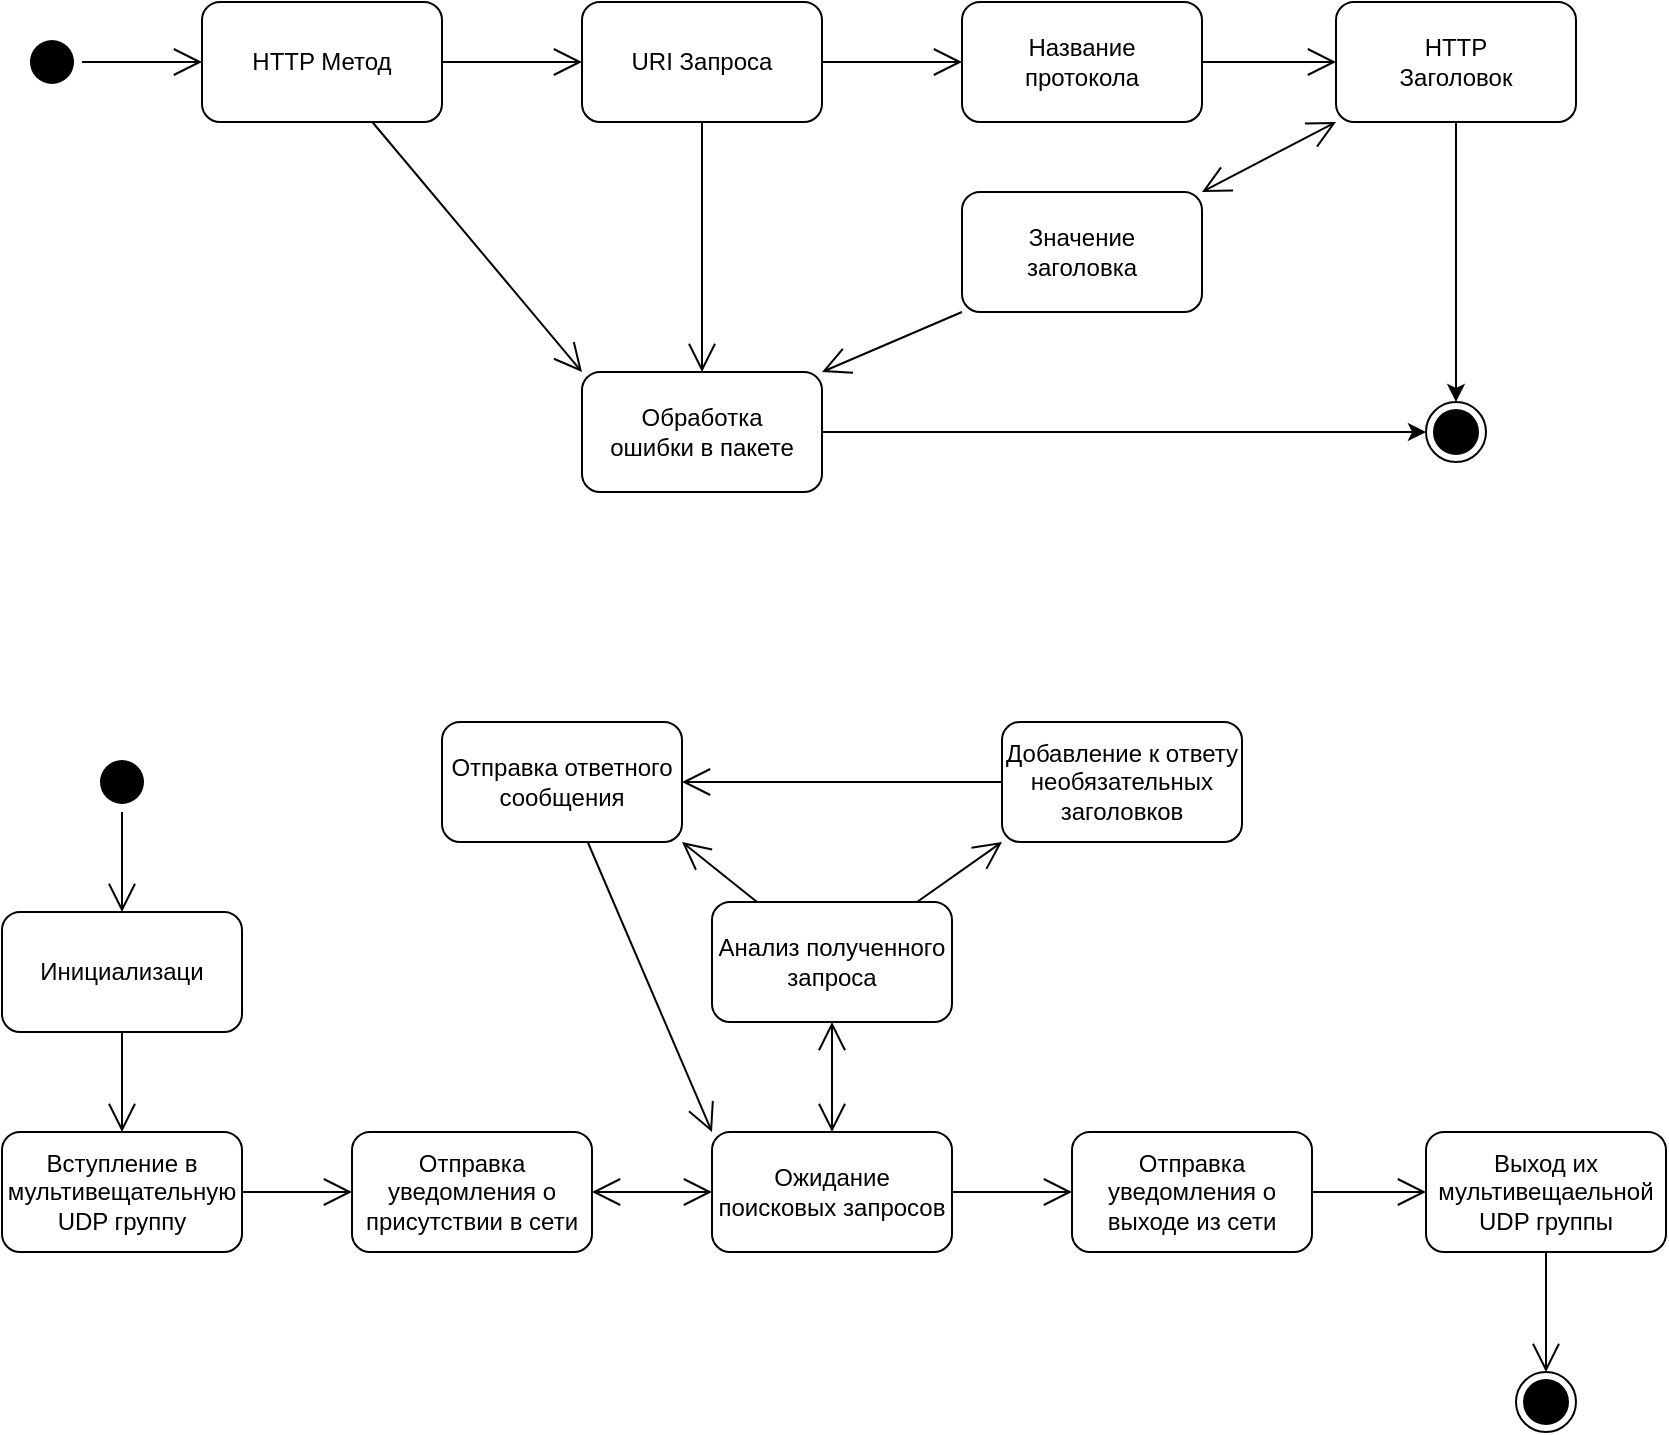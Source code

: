 <mxfile version="21.3.2" type="device">
  <diagram name="Страница 1" id="oJf6hHIVvruhPo8KJ5hZ">
    <mxGraphModel dx="2390" dy="1278" grid="1" gridSize="10" guides="1" tooltips="1" connect="1" arrows="1" fold="1" page="1" pageScale="1" pageWidth="827" pageHeight="1169" math="0" shadow="0">
      <root>
        <mxCell id="0" />
        <mxCell id="1" parent="0" />
        <mxCell id="D_8lGX1Cj5imtT_HQeAf-1" value="" style="ellipse;html=1;shape=endState;fillColor=#000000;strokeColor=#000000;" vertex="1" parent="1">
          <mxGeometry x="752" y="305" width="30" height="30" as="geometry" />
        </mxCell>
        <mxCell id="D_8lGX1Cj5imtT_HQeAf-9" style="edgeStyle=orthogonalEdgeStyle;rounded=0;orthogonalLoop=1;jettySize=auto;html=1;endSize=12;endArrow=open;endFill=0;" edge="1" parent="1" source="D_8lGX1Cj5imtT_HQeAf-2" target="D_8lGX1Cj5imtT_HQeAf-3">
          <mxGeometry relative="1" as="geometry" />
        </mxCell>
        <mxCell id="D_8lGX1Cj5imtT_HQeAf-2" value="" style="ellipse;html=1;shape=endState;fillColor=#000000;strokeColor=none;" vertex="1" parent="1">
          <mxGeometry x="50" y="120" width="30" height="30" as="geometry" />
        </mxCell>
        <mxCell id="D_8lGX1Cj5imtT_HQeAf-10" style="edgeStyle=orthogonalEdgeStyle;rounded=0;orthogonalLoop=1;jettySize=auto;html=1;endSize=12;endArrow=open;endFill=0;" edge="1" parent="1" source="D_8lGX1Cj5imtT_HQeAf-3" target="D_8lGX1Cj5imtT_HQeAf-4">
          <mxGeometry relative="1" as="geometry" />
        </mxCell>
        <mxCell id="D_8lGX1Cj5imtT_HQeAf-20" style="rounded=0;orthogonalLoop=1;jettySize=auto;html=1;entryX=0;entryY=0;entryDx=0;entryDy=0;endSize=12;endArrow=open;endFill=0;" edge="1" parent="1" source="D_8lGX1Cj5imtT_HQeAf-3" target="D_8lGX1Cj5imtT_HQeAf-8">
          <mxGeometry relative="1" as="geometry" />
        </mxCell>
        <mxCell id="D_8lGX1Cj5imtT_HQeAf-3" value="HTTP Метод" style="rounded=1;whiteSpace=wrap;html=1;" vertex="1" parent="1">
          <mxGeometry x="140" y="105" width="120" height="60" as="geometry" />
        </mxCell>
        <mxCell id="D_8lGX1Cj5imtT_HQeAf-11" style="edgeStyle=orthogonalEdgeStyle;rounded=0;orthogonalLoop=1;jettySize=auto;html=1;entryX=0;entryY=0.5;entryDx=0;entryDy=0;endSize=12;endArrow=open;endFill=0;" edge="1" parent="1" source="D_8lGX1Cj5imtT_HQeAf-4" target="D_8lGX1Cj5imtT_HQeAf-5">
          <mxGeometry relative="1" as="geometry" />
        </mxCell>
        <mxCell id="D_8lGX1Cj5imtT_HQeAf-19" style="edgeStyle=orthogonalEdgeStyle;rounded=0;orthogonalLoop=1;jettySize=auto;html=1;endSize=12;endArrow=open;endFill=0;" edge="1" parent="1" source="D_8lGX1Cj5imtT_HQeAf-4" target="D_8lGX1Cj5imtT_HQeAf-8">
          <mxGeometry relative="1" as="geometry" />
        </mxCell>
        <mxCell id="D_8lGX1Cj5imtT_HQeAf-4" value="URI Запроса&lt;br&gt;" style="rounded=1;whiteSpace=wrap;html=1;" vertex="1" parent="1">
          <mxGeometry x="330" y="105" width="120" height="60" as="geometry" />
        </mxCell>
        <mxCell id="D_8lGX1Cj5imtT_HQeAf-13" style="edgeStyle=orthogonalEdgeStyle;rounded=0;orthogonalLoop=1;jettySize=auto;html=1;entryX=0;entryY=0.5;entryDx=0;entryDy=0;endSize=12;endArrow=open;endFill=0;" edge="1" parent="1" source="D_8lGX1Cj5imtT_HQeAf-5" target="D_8lGX1Cj5imtT_HQeAf-6">
          <mxGeometry relative="1" as="geometry" />
        </mxCell>
        <mxCell id="D_8lGX1Cj5imtT_HQeAf-5" value="Название&lt;br&gt;протокола" style="rounded=1;whiteSpace=wrap;html=1;" vertex="1" parent="1">
          <mxGeometry x="520" y="105" width="120" height="60" as="geometry" />
        </mxCell>
        <mxCell id="D_8lGX1Cj5imtT_HQeAf-15" style="rounded=0;orthogonalLoop=1;jettySize=auto;html=1;exitX=0;exitY=1;exitDx=0;exitDy=0;entryX=1;entryY=0;entryDx=0;entryDy=0;endSize=12;endArrow=open;endFill=0;startArrow=open;startFill=0;startSize=12;" edge="1" parent="1" source="D_8lGX1Cj5imtT_HQeAf-6" target="D_8lGX1Cj5imtT_HQeAf-7">
          <mxGeometry relative="1" as="geometry" />
        </mxCell>
        <mxCell id="D_8lGX1Cj5imtT_HQeAf-17" style="edgeStyle=orthogonalEdgeStyle;rounded=0;orthogonalLoop=1;jettySize=auto;html=1;entryX=0.5;entryY=0;entryDx=0;entryDy=0;" edge="1" parent="1" source="D_8lGX1Cj5imtT_HQeAf-6" target="D_8lGX1Cj5imtT_HQeAf-1">
          <mxGeometry relative="1" as="geometry" />
        </mxCell>
        <mxCell id="D_8lGX1Cj5imtT_HQeAf-6" value="HTTP&lt;br&gt;Заголовок" style="rounded=1;whiteSpace=wrap;html=1;" vertex="1" parent="1">
          <mxGeometry x="707" y="105" width="120" height="60" as="geometry" />
        </mxCell>
        <mxCell id="D_8lGX1Cj5imtT_HQeAf-16" style="rounded=0;orthogonalLoop=1;jettySize=auto;html=1;exitX=0;exitY=1;exitDx=0;exitDy=0;entryX=1;entryY=0;entryDx=0;entryDy=0;endSize=12;endArrow=open;endFill=0;" edge="1" parent="1" source="D_8lGX1Cj5imtT_HQeAf-7" target="D_8lGX1Cj5imtT_HQeAf-8">
          <mxGeometry relative="1" as="geometry" />
        </mxCell>
        <mxCell id="D_8lGX1Cj5imtT_HQeAf-7" value="Значение &lt;br&gt;заголовка" style="rounded=1;whiteSpace=wrap;html=1;" vertex="1" parent="1">
          <mxGeometry x="520" y="200" width="120" height="60" as="geometry" />
        </mxCell>
        <mxCell id="D_8lGX1Cj5imtT_HQeAf-18" style="edgeStyle=orthogonalEdgeStyle;rounded=0;orthogonalLoop=1;jettySize=auto;html=1;" edge="1" parent="1" source="D_8lGX1Cj5imtT_HQeAf-8" target="D_8lGX1Cj5imtT_HQeAf-1">
          <mxGeometry relative="1" as="geometry" />
        </mxCell>
        <mxCell id="D_8lGX1Cj5imtT_HQeAf-8" value="Обработка&lt;br&gt;ошибки в пакете" style="rounded=1;whiteSpace=wrap;html=1;" vertex="1" parent="1">
          <mxGeometry x="330" y="290" width="120" height="60" as="geometry" />
        </mxCell>
        <mxCell id="D_8lGX1Cj5imtT_HQeAf-32" style="edgeStyle=orthogonalEdgeStyle;rounded=0;orthogonalLoop=1;jettySize=auto;html=1;endArrow=open;endFill=0;endSize=12;startSize=12;" edge="1" parent="1" source="D_8lGX1Cj5imtT_HQeAf-21" target="D_8lGX1Cj5imtT_HQeAf-22">
          <mxGeometry relative="1" as="geometry" />
        </mxCell>
        <mxCell id="D_8lGX1Cj5imtT_HQeAf-21" value="Инициализаци" style="rounded=1;whiteSpace=wrap;html=1;" vertex="1" parent="1">
          <mxGeometry x="40" y="560" width="120" height="60" as="geometry" />
        </mxCell>
        <mxCell id="D_8lGX1Cj5imtT_HQeAf-34" style="edgeStyle=orthogonalEdgeStyle;rounded=0;orthogonalLoop=1;jettySize=auto;html=1;endArrow=open;endFill=0;endSize=12;startSize=12;" edge="1" parent="1" source="D_8lGX1Cj5imtT_HQeAf-22" target="D_8lGX1Cj5imtT_HQeAf-23">
          <mxGeometry relative="1" as="geometry" />
        </mxCell>
        <mxCell id="D_8lGX1Cj5imtT_HQeAf-22" value="Вступление в мультивещательную UDP группу" style="rounded=1;whiteSpace=wrap;html=1;" vertex="1" parent="1">
          <mxGeometry x="40" y="670" width="120" height="60" as="geometry" />
        </mxCell>
        <mxCell id="D_8lGX1Cj5imtT_HQeAf-35" style="edgeStyle=orthogonalEdgeStyle;rounded=0;orthogonalLoop=1;jettySize=auto;html=1;entryX=0;entryY=0.5;entryDx=0;entryDy=0;endArrow=open;endFill=0;endSize=12;startSize=12;startArrow=open;startFill=0;" edge="1" parent="1" source="D_8lGX1Cj5imtT_HQeAf-23" target="D_8lGX1Cj5imtT_HQeAf-24">
          <mxGeometry relative="1" as="geometry" />
        </mxCell>
        <mxCell id="D_8lGX1Cj5imtT_HQeAf-23" value="Отправка уведомления о присутствии в сети" style="rounded=1;whiteSpace=wrap;html=1;" vertex="1" parent="1">
          <mxGeometry x="215" y="670" width="120" height="60" as="geometry" />
        </mxCell>
        <mxCell id="D_8lGX1Cj5imtT_HQeAf-36" style="rounded=0;orthogonalLoop=1;jettySize=auto;html=1;endArrow=none;endFill=0;endSize=12;startSize=12;startArrow=open;startFill=0;exitX=0;exitY=0;exitDx=0;exitDy=0;" edge="1" parent="1" source="D_8lGX1Cj5imtT_HQeAf-24" target="D_8lGX1Cj5imtT_HQeAf-27">
          <mxGeometry relative="1" as="geometry" />
        </mxCell>
        <mxCell id="D_8lGX1Cj5imtT_HQeAf-41" style="edgeStyle=orthogonalEdgeStyle;rounded=0;orthogonalLoop=1;jettySize=auto;html=1;endArrow=open;endFill=0;endSize=12;startSize=12;" edge="1" parent="1" source="D_8lGX1Cj5imtT_HQeAf-24" target="D_8lGX1Cj5imtT_HQeAf-25">
          <mxGeometry relative="1" as="geometry" />
        </mxCell>
        <mxCell id="D_8lGX1Cj5imtT_HQeAf-24" value="Ожидание поисковых запросов" style="rounded=1;whiteSpace=wrap;html=1;" vertex="1" parent="1">
          <mxGeometry x="395" y="670" width="120" height="60" as="geometry" />
        </mxCell>
        <mxCell id="D_8lGX1Cj5imtT_HQeAf-42" style="edgeStyle=orthogonalEdgeStyle;rounded=0;orthogonalLoop=1;jettySize=auto;html=1;endArrow=open;endFill=0;endSize=12;startSize=12;" edge="1" parent="1" source="D_8lGX1Cj5imtT_HQeAf-25" target="D_8lGX1Cj5imtT_HQeAf-26">
          <mxGeometry relative="1" as="geometry" />
        </mxCell>
        <mxCell id="D_8lGX1Cj5imtT_HQeAf-25" value="Отправка уведомления о выходе из сети" style="rounded=1;whiteSpace=wrap;html=1;" vertex="1" parent="1">
          <mxGeometry x="575" y="670" width="120" height="60" as="geometry" />
        </mxCell>
        <mxCell id="D_8lGX1Cj5imtT_HQeAf-43" style="edgeStyle=orthogonalEdgeStyle;rounded=0;orthogonalLoop=1;jettySize=auto;html=1;entryX=0.5;entryY=0;entryDx=0;entryDy=0;endSize=12;endArrow=open;endFill=0;" edge="1" parent="1" source="D_8lGX1Cj5imtT_HQeAf-26" target="D_8lGX1Cj5imtT_HQeAf-31">
          <mxGeometry relative="1" as="geometry" />
        </mxCell>
        <mxCell id="D_8lGX1Cj5imtT_HQeAf-26" value="Выход их мультивещаельной UDP группы" style="rounded=1;whiteSpace=wrap;html=1;" vertex="1" parent="1">
          <mxGeometry x="752" y="670" width="120" height="60" as="geometry" />
        </mxCell>
        <mxCell id="D_8lGX1Cj5imtT_HQeAf-27" value="Отправка ответного сообщения" style="rounded=1;whiteSpace=wrap;html=1;" vertex="1" parent="1">
          <mxGeometry x="260" y="465" width="120" height="60" as="geometry" />
        </mxCell>
        <mxCell id="D_8lGX1Cj5imtT_HQeAf-39" style="rounded=0;orthogonalLoop=1;jettySize=auto;html=1;endArrow=open;endFill=0;endSize=12;startSize=12;entryX=1;entryY=1;entryDx=0;entryDy=0;" edge="1" parent="1" source="D_8lGX1Cj5imtT_HQeAf-28" target="D_8lGX1Cj5imtT_HQeAf-27">
          <mxGeometry relative="1" as="geometry" />
        </mxCell>
        <mxCell id="D_8lGX1Cj5imtT_HQeAf-40" style="rounded=0;orthogonalLoop=1;jettySize=auto;html=1;entryX=0.5;entryY=0;entryDx=0;entryDy=0;endArrow=open;endFill=0;endSize=12;startSize=12;startArrow=open;startFill=0;" edge="1" parent="1" source="D_8lGX1Cj5imtT_HQeAf-28" target="D_8lGX1Cj5imtT_HQeAf-24">
          <mxGeometry relative="1" as="geometry" />
        </mxCell>
        <mxCell id="D_8lGX1Cj5imtT_HQeAf-49" style="rounded=0;orthogonalLoop=1;jettySize=auto;html=1;entryX=0;entryY=1;entryDx=0;entryDy=0;endSize=12;endArrow=open;endFill=0;" edge="1" parent="1" source="D_8lGX1Cj5imtT_HQeAf-28" target="D_8lGX1Cj5imtT_HQeAf-29">
          <mxGeometry relative="1" as="geometry" />
        </mxCell>
        <mxCell id="D_8lGX1Cj5imtT_HQeAf-28" value="Анализ полученного запроса" style="rounded=1;whiteSpace=wrap;html=1;" vertex="1" parent="1">
          <mxGeometry x="395" y="555" width="120" height="60" as="geometry" />
        </mxCell>
        <mxCell id="D_8lGX1Cj5imtT_HQeAf-50" style="edgeStyle=orthogonalEdgeStyle;rounded=0;orthogonalLoop=1;jettySize=auto;html=1;entryX=1;entryY=0.5;entryDx=0;entryDy=0;endSize=12;endArrow=open;endFill=0;" edge="1" parent="1" source="D_8lGX1Cj5imtT_HQeAf-29" target="D_8lGX1Cj5imtT_HQeAf-27">
          <mxGeometry relative="1" as="geometry" />
        </mxCell>
        <mxCell id="D_8lGX1Cj5imtT_HQeAf-29" value="Добавление к ответу необязательных заголовков" style="rounded=1;whiteSpace=wrap;html=1;" vertex="1" parent="1">
          <mxGeometry x="540" y="465" width="120" height="60" as="geometry" />
        </mxCell>
        <mxCell id="D_8lGX1Cj5imtT_HQeAf-33" style="edgeStyle=orthogonalEdgeStyle;rounded=0;orthogonalLoop=1;jettySize=auto;html=1;endArrow=open;endFill=0;endSize=12;startSize=12;" edge="1" parent="1" source="D_8lGX1Cj5imtT_HQeAf-30" target="D_8lGX1Cj5imtT_HQeAf-21">
          <mxGeometry relative="1" as="geometry" />
        </mxCell>
        <mxCell id="D_8lGX1Cj5imtT_HQeAf-30" value="" style="ellipse;html=1;shape=endState;fillColor=#000000;strokeColor=none;" vertex="1" parent="1">
          <mxGeometry x="85" y="480" width="30" height="30" as="geometry" />
        </mxCell>
        <mxCell id="D_8lGX1Cj5imtT_HQeAf-31" value="" style="ellipse;html=1;shape=endState;fillColor=#000000;strokeColor=#000000;" vertex="1" parent="1">
          <mxGeometry x="797" y="790" width="30" height="30" as="geometry" />
        </mxCell>
      </root>
    </mxGraphModel>
  </diagram>
</mxfile>
